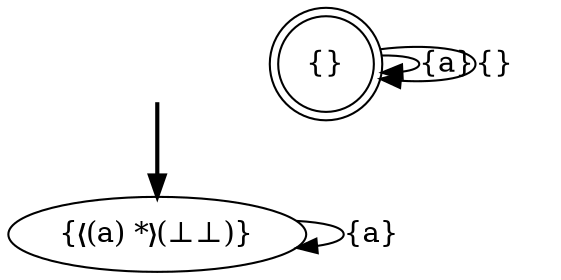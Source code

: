 digraph {
	fake0 [style=invisible]
	"{❬(a) *❭(⊥⊥)}" [root=true]
	"{}" [shape=doublecircle]
	fake0 -> "{❬(a) *❭(⊥⊥)}" [style=bold]
	"{❬(a) *❭(⊥⊥)}" -> "{❬(a) *❭(⊥⊥)}" [label="{a}"]
	"{}" -> "{}" [label="{a}"]
	"{}" -> "{}" [label="{}"]
}
